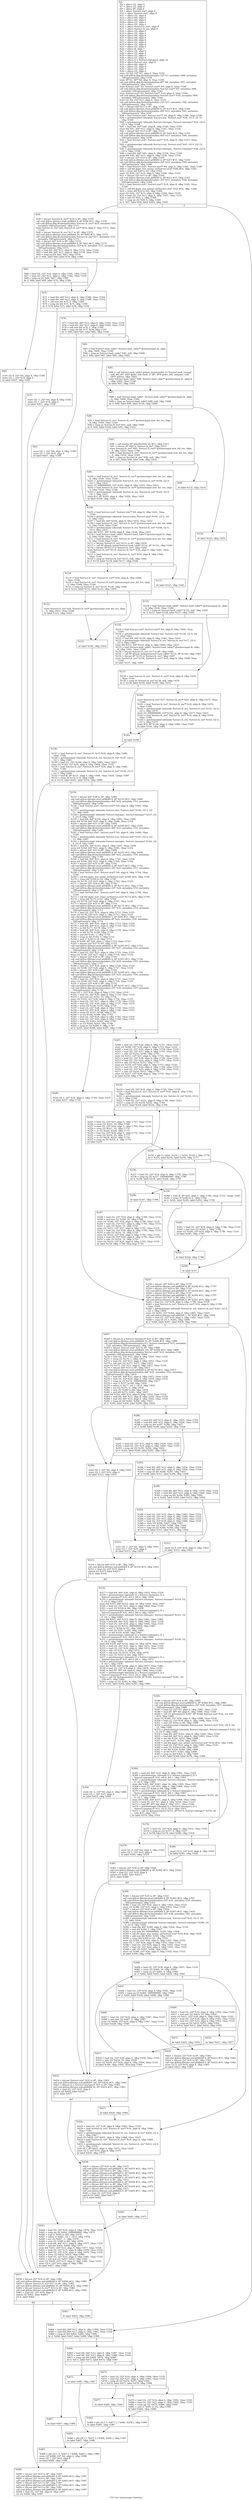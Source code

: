 digraph "CFG for 'utimecmpat' function" {
	label="CFG for 'utimecmpat' function";

	Node0x2ad09e0 [shape=record,label="{%5:\l  %6 = alloca i32, align 4\l  %7 = alloca i32, align 4\l  %8 = alloca i8*, align 8\l  %9 = alloca %struct.stat*, align 8\l  %10 = alloca %struct.stat*, align 8\l  %11 = alloca i32, align 4\l  %12 = alloca i64, align 8\l  %13 = alloca i64, align 8\l  %14 = alloca i32, align 4\l  %15 = alloca i32, align 4\l  %16 = alloca %struct.fs_res*, align 8\l  %17 = alloca %struct.fs_res, align 8\l  %18 = alloca i32, align 4\l  %19 = alloca i32, align 4\l  %20 = alloca i64, align 8\l  %21 = alloca i64, align 8\l  %22 = alloca i64, align 8\l  %23 = alloca i32, align 4\l  %24 = alloca i32, align 4\l  %25 = alloca i32, align 4\l  %26 = alloca i8, align 1\l  %27 = alloca i32, align 4\l  %28 = alloca i32, align 4\l  %29 = alloca i32, align 4\l  %30 = alloca i32, align 4\l  %31 = alloca [2 x %struct.timespec], align 16\l  %32 = alloca %struct.stat, align 8\l  %33 = alloca i64, align 8\l  %34 = alloca i32, align 4\l  %35 = alloca i32, align 4\l  %36 = alloca i32, align 4\l  store i32 %0, i32* %7, align 4, !tbaa !1535\l  call void @llvm.dbg.declare(metadata i32* %7, metadata !496, metadata\l... !DIExpression()), !dbg !1539\l  store i8* %1, i8** %8, align 8, !tbaa !1540\l  call void @llvm.dbg.declare(metadata i8** %8, metadata !497, metadata\l... !DIExpression()), !dbg !1542\l  store %struct.stat* %2, %struct.stat** %9, align 8, !tbaa !1540\l  call void @llvm.dbg.declare(metadata %struct.stat** %9, metadata !498,\l... metadata !DIExpression()), !dbg !1543\l  store %struct.stat* %3, %struct.stat** %10, align 8, !tbaa !1540\l  call void @llvm.dbg.declare(metadata %struct.stat** %10, metadata !499,\l... metadata !DIExpression()), !dbg !1544\l  store i32 %4, i32* %11, align 4, !tbaa !1535\l  call void @llvm.dbg.declare(metadata i32* %11, metadata !500, metadata\l... !DIExpression()), !dbg !1545\l  %37 = bitcast i64* %12 to i8*, !dbg !1546\l  call void @llvm.lifetime.start.p0i8(i64 8, i8* %37) #15, !dbg !1546\l  call void @llvm.dbg.declare(metadata i64* %12, metadata !501, metadata\l... !DIExpression()), !dbg !1547\l  %38 = load %struct.stat*, %struct.stat** %9, align 8, !dbg !1548, !tbaa !1540\l  %39 = getelementptr inbounds %struct.stat, %struct.stat* %38, i32 0, i32 12,\l... !dbg !1549\l  %40 = getelementptr inbounds %struct.timespec, %struct.timespec* %39, i32 0,\l... i32 0, !dbg !1549\l  %41 = load i64, i64* %40, align 8, !dbg !1549, !tbaa !1550\l  store i64 %41, i64* %12, align 8, !dbg !1547, !tbaa !1554\l  %42 = bitcast i64* %13 to i8*, !dbg !1555\l  call void @llvm.lifetime.start.p0i8(i64 8, i8* %42) #15, !dbg !1555\l  call void @llvm.dbg.declare(metadata i64* %13, metadata !504, metadata\l... !DIExpression()), !dbg !1556\l  %43 = load %struct.stat*, %struct.stat** %10, align 8, !dbg !1557, !tbaa\l... !1540\l  %44 = getelementptr inbounds %struct.stat, %struct.stat* %43, i32 0, i32 12,\l... !dbg !1558\l  %45 = getelementptr inbounds %struct.timespec, %struct.timespec* %44, i32 0,\l... i32 0, !dbg !1558\l  %46 = load i64, i64* %45, align 8, !dbg !1558, !tbaa !1550\l  store i64 %46, i64* %13, align 8, !dbg !1556, !tbaa !1554\l  %47 = bitcast i32* %14 to i8*, !dbg !1559\l  call void @llvm.lifetime.start.p0i8(i64 4, i8* %47) #15, !dbg !1559\l  call void @llvm.dbg.declare(metadata i32* %14, metadata !505, metadata\l... !DIExpression()), !dbg !1560\l  %48 = load %struct.stat*, %struct.stat** %9, align 8, !dbg !1561, !tbaa !1540\l  %49 = call i64 @get_stat_mtime_ns(%struct.stat* %48) #16, !dbg !1562\l  %50 = trunc i64 %49 to i32, !dbg !1562\l  store i32 %50, i32* %14, align 4, !dbg !1560, !tbaa !1535\l  %51 = bitcast i32* %15 to i8*, !dbg !1563\l  call void @llvm.lifetime.start.p0i8(i64 4, i8* %51) #15, !dbg !1563\l  call void @llvm.dbg.declare(metadata i32* %15, metadata !506, metadata\l... !DIExpression()), !dbg !1564\l  %52 = load %struct.stat*, %struct.stat** %10, align 8, !dbg !1565, !tbaa\l... !1540\l  %53 = call i64 @get_stat_mtime_ns(%struct.stat* %52) #16, !dbg !1566\l  %54 = trunc i64 %53 to i32, !dbg !1566\l  store i32 %54, i32* %15, align 4, !dbg !1564, !tbaa !1535\l  %55 = load i32, i32* %11, align 4, !dbg !1567, !tbaa !1535\l  %56 = and i32 %55, 1, !dbg !1568\l  %57 = icmp ne i32 %56, 0, !dbg !1568\l  br i1 %57, label %58, label %463, !dbg !1569\l|{<s0>T|<s1>F}}"];
	Node0x2ad09e0:s0 -> Node0x2ad1ee0;
	Node0x2ad09e0:s1 -> Node0x2ad3650;
	Node0x2ad1ee0 [shape=record,label="{%58:\l\l  %59 = bitcast %struct.fs_res** %16 to i8*, !dbg !1570\l  call void @llvm.lifetime.start.p0i8(i64 8, i8* %59) #15, !dbg !1570\l  call void @llvm.dbg.declare(metadata %struct.fs_res** %16, metadata !507,\l... metadata !DIExpression()), !dbg !1571\l  store %struct.fs_res* null, %struct.fs_res** %16, align 8, !dbg !1571, !tbaa\l... !1540\l  %60 = bitcast %struct.fs_res* %17 to i8*, !dbg !1572\l  call void @llvm.lifetime.start.p0i8(i64 16, i8* %60) #15, !dbg !1572\l  call void @llvm.dbg.declare(metadata %struct.fs_res* %17, metadata !510,\l... metadata !DIExpression()), !dbg !1573\l  %61 = bitcast i32* %18 to i8*, !dbg !1574\l  call void @llvm.lifetime.start.p0i8(i64 4, i8* %61) #15, !dbg !1574\l  call void @llvm.dbg.declare(metadata i32* %18, metadata !511, metadata\l... !DIExpression()), !dbg !1575\l  %62 = load i64, i64* %12, align 8, !dbg !1576, !tbaa !1554\l  %63 = load i64, i64* %13, align 8, !dbg !1578, !tbaa !1554\l  %64 = icmp eq i64 %62, %63, !dbg !1579\l  br i1 %64, label %65, label %70, !dbg !1580\l|{<s0>T|<s1>F}}"];
	Node0x2ad1ee0:s0 -> Node0x2ad1f30;
	Node0x2ad1ee0:s1 -> Node0x2ad1fd0;
	Node0x2ad1f30 [shape=record,label="{%65:\l\l  %66 = load i32, i32* %14, align 4, !dbg !1581, !tbaa !1535\l  %67 = load i32, i32* %15, align 4, !dbg !1582, !tbaa !1535\l  %68 = icmp eq i32 %66, %67, !dbg !1583\l  br i1 %68, label %69, label %70, !dbg !1584\l|{<s0>T|<s1>F}}"];
	Node0x2ad1f30:s0 -> Node0x2ad1f80;
	Node0x2ad1f30:s1 -> Node0x2ad1fd0;
	Node0x2ad1f80 [shape=record,label="{%69:\l\l  store i32 0, i32* %6, align 4, !dbg !1585\l  store i32 1, i32* %19, align 4\l  br label %457, !dbg !1585\l}"];
	Node0x2ad1f80 -> Node0x2ad35b0;
	Node0x2ad1fd0 [shape=record,label="{%70:\l\l  %71 = load i64, i64* %12, align 8, !dbg !1586, !tbaa !1554\l  %72 = load i64, i64* %13, align 8, !dbg !1588, !tbaa !1554\l  %73 = sub nsw i64 %72, 2, !dbg !1589\l  %74 = icmp sle i64 %71, %73, !dbg !1590\l  br i1 %74, label %75, label %76, !dbg !1591\l|{<s0>T|<s1>F}}"];
	Node0x2ad1fd0:s0 -> Node0x2ad2020;
	Node0x2ad1fd0:s1 -> Node0x2ad2070;
	Node0x2ad2020 [shape=record,label="{%75:\l\l  store i32 -1, i32* %6, align 4, !dbg !1592\l  store i32 1, i32* %19, align 4\l  br label %457, !dbg !1592\l}"];
	Node0x2ad2020 -> Node0x2ad35b0;
	Node0x2ad2070 [shape=record,label="{%76:\l\l  %77 = load i64, i64* %13, align 8, !dbg !1593, !tbaa !1554\l  %78 = load i64, i64* %12, align 8, !dbg !1595, !tbaa !1554\l  %79 = sub nsw i64 %78, 2, !dbg !1596\l  %80 = icmp sle i64 %77, %79, !dbg !1597\l  br i1 %80, label %81, label %82, !dbg !1598\l|{<s0>T|<s1>F}}"];
	Node0x2ad2070:s0 -> Node0x2ad20c0;
	Node0x2ad2070:s1 -> Node0x2ad2110;
	Node0x2ad20c0 [shape=record,label="{%81:\l\l  store i32 1, i32* %6, align 4, !dbg !1599\l  store i32 1, i32* %19, align 4\l  br label %457, !dbg !1599\l}"];
	Node0x2ad20c0 -> Node0x2ad35b0;
	Node0x2ad2110 [shape=record,label="{%82:\l\l  %83 = load %struct.hash_table*, %struct.hash_table** @utimecmpat.ht, align\l... 8, !dbg !1600, !tbaa !1540\l  %84 = icmp ne %struct.hash_table* %83, null, !dbg !1600\l  br i1 %84, label %87, label %85, !dbg !1602\l|{<s0>T|<s1>F}}"];
	Node0x2ad2110:s0 -> Node0x2ad21b0;
	Node0x2ad2110:s1 -> Node0x2ad2160;
	Node0x2ad2160 [shape=record,label="{%85:\l\l  %86 = call %struct.hash_table* @hash_initialize(i64 16, %struct.hash_tuning*\l... null, i64 (i8*, i64)* @dev_info_hash, i1 (i8*, i8*)* @dev_info_compare, void\l... (i8*)* @free), !dbg !1603\l  store %struct.hash_table* %86, %struct.hash_table** @utimecmpat.ht, align 8,\l... !dbg !1604, !tbaa !1540\l  br label %87, !dbg !1605\l}"];
	Node0x2ad2160 -> Node0x2ad21b0;
	Node0x2ad21b0 [shape=record,label="{%87:\l\l  %88 = load %struct.hash_table*, %struct.hash_table** @utimecmpat.ht, align\l... 8, !dbg !1606, !tbaa !1540\l  %89 = icmp ne %struct.hash_table* %88, null, !dbg !1606\l  br i1 %89, label %90, label %124, !dbg !1608\l|{<s0>T|<s1>F}}"];
	Node0x2ad21b0:s0 -> Node0x2ad2200;
	Node0x2ad21b0:s1 -> Node0x2ad24d0;
	Node0x2ad2200 [shape=record,label="{%90:\l\l  %91 = load %struct.fs_res*, %struct.fs_res** @utimecmpat.new_dst_res, align\l... 8, !dbg !1609, !tbaa !1540\l  %92 = icmp ne %struct.fs_res* %91, null, !dbg !1609\l  br i1 %92, label %104, label %93, !dbg !1612\l|{<s0>T|<s1>F}}"];
	Node0x2ad2200:s0 -> Node0x2ad2340;
	Node0x2ad2200:s1 -> Node0x2ad2250;
	Node0x2ad2250 [shape=record,label="{%93:\l\l  %94 = call noalias i8* @malloc(i64 16) #15, !dbg !1613\l  %95 = bitcast i8* %94 to %struct.fs_res*, !dbg !1613\l  store %struct.fs_res* %95, %struct.fs_res** @utimecmpat.new_dst_res, align\l... 8, !dbg !1615, !tbaa !1540\l  %96 = load %struct.fs_res*, %struct.fs_res** @utimecmpat.new_dst_res, align\l... 8, !dbg !1616, !tbaa !1540\l  %97 = icmp ne %struct.fs_res* %96, null, !dbg !1616\l  br i1 %97, label %99, label %98, !dbg !1618\l|{<s0>T|<s1>F}}"];
	Node0x2ad2250:s0 -> Node0x2ad22f0;
	Node0x2ad2250:s1 -> Node0x2ad22a0;
	Node0x2ad22a0 [shape=record,label="{%98:\l\l  br label %125, !dbg !1619\l}"];
	Node0x2ad22a0 -> Node0x2ad2520;
	Node0x2ad22f0 [shape=record,label="{%99:\l\l  %100 = load %struct.fs_res*, %struct.fs_res** @utimecmpat.new_dst_res, align\l... 8, !dbg !1620, !tbaa !1540\l  %101 = getelementptr inbounds %struct.fs_res, %struct.fs_res* %100, i32 0,\l... i32 1, !dbg !1621\l  store i32 2000000000, i32* %101, align 8, !dbg !1622, !tbaa !1623\l  %102 = load %struct.fs_res*, %struct.fs_res** @utimecmpat.new_dst_res, align\l... 8, !dbg !1626, !tbaa !1540\l  %103 = getelementptr inbounds %struct.fs_res, %struct.fs_res* %102, i32 0,\l... i32 2, !dbg !1627\l  store i8 0, i8* %103, align 4, !dbg !1628, !tbaa !1629\l  br label %104, !dbg !1630\l}"];
	Node0x2ad22f0 -> Node0x2ad2340;
	Node0x2ad2340 [shape=record,label="{%104:\l\l  %105 = load %struct.stat*, %struct.stat** %9, align 8, !dbg !1631, !tbaa\l... !1540\l  %106 = getelementptr inbounds %struct.stat, %struct.stat* %105, i32 0, i32\l... 0, !dbg !1632\l  %107 = load i64, i64* %106, align 8, !dbg !1632, !tbaa !1633\l  %108 = load %struct.fs_res*, %struct.fs_res** @utimecmpat.new_dst_res, align\l... 8, !dbg !1634, !tbaa !1540\l  %109 = getelementptr inbounds %struct.fs_res, %struct.fs_res* %108, i32 0,\l... i32 0, !dbg !1635\l  store i64 %107, i64* %109, align 8, !dbg !1636, !tbaa !1637\l  %110 = load %struct.hash_table*, %struct.hash_table** @utimecmpat.ht, align\l... 8, !dbg !1638, !tbaa !1540\l  %111 = load %struct.fs_res*, %struct.fs_res** @utimecmpat.new_dst_res, align\l... 8, !dbg !1639, !tbaa !1540\l  %112 = bitcast %struct.fs_res* %111 to i8*, !dbg !1639\l  %113 = call i8* @hash_insert(%struct.hash_table* %110, i8* %112), !dbg !1640\l  %114 = bitcast i8* %113 to %struct.fs_res*, !dbg !1640\l  store %struct.fs_res* %114, %struct.fs_res** %16, align 8, !dbg !1641, !tbaa\l... !1540\l  %115 = load %struct.fs_res*, %struct.fs_res** %16, align 8, !dbg !1642,\l... !tbaa !1540\l  %116 = icmp ne %struct.fs_res* %115, null, !dbg !1642\l  br i1 %116, label %118, label %117, !dbg !1644\l|{<s0>T|<s1>F}}"];
	Node0x2ad2340:s0 -> Node0x2ad23e0;
	Node0x2ad2340:s1 -> Node0x2ad2390;
	Node0x2ad2390 [shape=record,label="{%117:\l\l  br label %125, !dbg !1645\l}"];
	Node0x2ad2390 -> Node0x2ad2520;
	Node0x2ad23e0 [shape=record,label="{%118:\l\l  %119 = load %struct.fs_res*, %struct.fs_res** %16, align 8, !dbg !1646,\l... !tbaa !1540\l  %120 = load %struct.fs_res*, %struct.fs_res** @utimecmpat.new_dst_res, align\l... 8, !dbg !1648, !tbaa !1540\l  %121 = icmp eq %struct.fs_res* %119, %120, !dbg !1649\l  br i1 %121, label %122, label %123, !dbg !1650\l|{<s0>T|<s1>F}}"];
	Node0x2ad23e0:s0 -> Node0x2ad2430;
	Node0x2ad23e0:s1 -> Node0x2ad2480;
	Node0x2ad2430 [shape=record,label="{%122:\l\l  store %struct.fs_res* null, %struct.fs_res** @utimecmpat.new_dst_res, align\l... 8, !dbg !1651, !tbaa !1540\l  br label %123, !dbg !1653\l}"];
	Node0x2ad2430 -> Node0x2ad2480;
	Node0x2ad2480 [shape=record,label="{%123:\l\l  br label %146, !dbg !1654\l}"];
	Node0x2ad2480 -> Node0x2ad26b0;
	Node0x2ad24d0 [shape=record,label="{%124:\l\l  br label %125, !dbg !1655\l}"];
	Node0x2ad24d0 -> Node0x2ad2520;
	Node0x2ad2520 [shape=record,label="{%125:\l\l  %126 = load %struct.hash_table*, %struct.hash_table** @utimecmpat.ht, align\l... 8, !dbg !1656, !tbaa !1540\l  %127 = icmp ne %struct.hash_table* %126, null, !dbg !1656\l  br i1 %127, label %128, label %137, !dbg !1659\l|{<s0>T|<s1>F}}"];
	Node0x2ad2520:s0 -> Node0x2ad2570;
	Node0x2ad2520:s1 -> Node0x2ad25c0;
	Node0x2ad2570 [shape=record,label="{%128:\l\l  %129 = load %struct.stat*, %struct.stat** %9, align 8, !dbg !1660, !tbaa\l... !1540\l  %130 = getelementptr inbounds %struct.stat, %struct.stat* %129, i32 0, i32\l... 0, !dbg !1662\l  %131 = load i64, i64* %130, align 8, !dbg !1662, !tbaa !1633\l  %132 = getelementptr inbounds %struct.fs_res, %struct.fs_res* %17, i32 0,\l... i32 0, !dbg !1663\l  store i64 %131, i64* %132, align 8, !dbg !1664, !tbaa !1637\l  %133 = load %struct.hash_table*, %struct.hash_table** @utimecmpat.ht, align\l... 8, !dbg !1665, !tbaa !1540\l  %134 = bitcast %struct.fs_res* %17 to i8*, !dbg !1666\l  %135 = call i8* @hash_lookup(%struct.hash_table* %133, i8* %134), !dbg !1667\l  %136 = bitcast i8* %135 to %struct.fs_res*, !dbg !1667\l  store %struct.fs_res* %136, %struct.fs_res** %16, align 8, !dbg !1668, !tbaa\l... !1540\l  br label %137, !dbg !1669\l}"];
	Node0x2ad2570 -> Node0x2ad25c0;
	Node0x2ad25c0 [shape=record,label="{%137:\l\l  %138 = load %struct.fs_res*, %struct.fs_res** %16, align 8, !dbg !1670,\l... !tbaa !1540\l  %139 = icmp ne %struct.fs_res* %138, null, !dbg !1670\l  br i1 %139, label %145, label %140, !dbg !1672\l|{<s0>T|<s1>F}}"];
	Node0x2ad25c0:s0 -> Node0x2ad2660;
	Node0x2ad25c0:s1 -> Node0x2ad2610;
	Node0x2ad2610 [shape=record,label="{%140:\l\l  store %struct.fs_res* %17, %struct.fs_res** %16, align 8, !dbg !1673, !tbaa\l... !1540\l  %141 = load %struct.fs_res*, %struct.fs_res** %16, align 8, !dbg !1675,\l... !tbaa !1540\l  %142 = getelementptr inbounds %struct.fs_res, %struct.fs_res* %141, i32 0,\l... i32 1, !dbg !1676\l  store i32 2000000000, i32* %142, align 8, !dbg !1677, !tbaa !1623\l  %143 = load %struct.fs_res*, %struct.fs_res** %16, align 8, !dbg !1678,\l... !tbaa !1540\l  %144 = getelementptr inbounds %struct.fs_res, %struct.fs_res* %143, i32 0,\l... i32 2, !dbg !1679\l  store i8 0, i8* %144, align 4, !dbg !1680, !tbaa !1629\l  br label %145, !dbg !1681\l}"];
	Node0x2ad2610 -> Node0x2ad2660;
	Node0x2ad2660 [shape=record,label="{%145:\l\l  br label %146\l}"];
	Node0x2ad2660 -> Node0x2ad26b0;
	Node0x2ad26b0 [shape=record,label="{%146:\l\l  %147 = load %struct.fs_res*, %struct.fs_res** %16, align 8, !dbg !1682,\l... !tbaa !1540\l  %148 = getelementptr inbounds %struct.fs_res, %struct.fs_res* %147, i32 0,\l... i32 1, !dbg !1683\l  %149 = load i32, i32* %148, align 8, !dbg !1683, !tbaa !1623\l  store i32 %149, i32* %18, align 4, !dbg !1684, !tbaa !1535\l  %150 = load %struct.fs_res*, %struct.fs_res** %16, align 8, !dbg !1685,\l... !tbaa !1540\l  %151 = getelementptr inbounds %struct.fs_res, %struct.fs_res* %150, i32 0,\l... i32 2, !dbg !1686\l  %152 = load i8, i8* %151, align 4, !dbg !1686, !tbaa !1629, !range !1687\l  %153 = trunc i8 %152 to i1, !dbg !1686\l  br i1 %153, label %443, label %154, !dbg !1688\l|{<s0>T|<s1>F}}"];
	Node0x2ad26b0:s0 -> Node0x2ad3560;
	Node0x2ad26b0:s1 -> Node0x2ad2700;
	Node0x2ad2700 [shape=record,label="{%154:\l\l  %155 = bitcast i64* %20 to i8*, !dbg !1689\l  call void @llvm.lifetime.start.p0i8(i64 8, i8* %155) #15, !dbg !1689\l  call void @llvm.dbg.declare(metadata i64* %20, metadata !512, metadata\l... !DIExpression()), !dbg !1690\l  %156 = load %struct.stat*, %struct.stat** %9, align 8, !dbg !1691, !tbaa\l... !1540\l  %157 = getelementptr inbounds %struct.stat, %struct.stat* %156, i32 0, i32\l... 11, !dbg !1692\l  %158 = getelementptr inbounds %struct.timespec, %struct.timespec* %157, i32\l... 0, i32 0, !dbg !1692\l  %159 = load i64, i64* %158, align 8, !dbg !1692, !tbaa !1693\l  store i64 %159, i64* %20, align 8, !dbg !1690, !tbaa !1554\l  %160 = bitcast i64* %21 to i8*, !dbg !1694\l  call void @llvm.lifetime.start.p0i8(i64 8, i8* %160) #15, !dbg !1694\l  call void @llvm.dbg.declare(metadata i64* %21, metadata !515, metadata\l... !DIExpression()), !dbg !1695\l  %161 = load %struct.stat*, %struct.stat** %9, align 8, !dbg !1696, !tbaa\l... !1540\l  %162 = getelementptr inbounds %struct.stat, %struct.stat* %161, i32 0, i32\l... 13, !dbg !1697\l  %163 = getelementptr inbounds %struct.timespec, %struct.timespec* %162, i32\l... 0, i32 0, !dbg !1697\l  %164 = load i64, i64* %163, align 8, !dbg !1697, !tbaa !1698\l  store i64 %164, i64* %21, align 8, !dbg !1695, !tbaa !1554\l  %165 = bitcast i64* %22 to i8*, !dbg !1699\l  call void @llvm.lifetime.start.p0i8(i64 8, i8* %165) #15, !dbg !1699\l  call void @llvm.dbg.declare(metadata i64* %22, metadata !516, metadata\l... !DIExpression()), !dbg !1700\l  %166 = load i64, i64* %12, align 8, !dbg !1701, !tbaa !1554\l  store i64 %166, i64* %22, align 8, !dbg !1700, !tbaa !1554\l  %167 = bitcast i32* %23 to i8*, !dbg !1702\l  call void @llvm.lifetime.start.p0i8(i64 4, i8* %167) #15, !dbg !1702\l  call void @llvm.dbg.declare(metadata i32* %23, metadata !517, metadata\l... !DIExpression()), !dbg !1703\l  %168 = load %struct.stat*, %struct.stat** %9, align 8, !dbg !1704, !tbaa\l... !1540\l  %169 = call i64 @get_stat_atime_ns(%struct.stat* %168) #16, !dbg !1705\l  %170 = trunc i64 %169 to i32, !dbg !1705\l  store i32 %170, i32* %23, align 4, !dbg !1703, !tbaa !1535\l  %171 = bitcast i32* %24 to i8*, !dbg !1706\l  call void @llvm.lifetime.start.p0i8(i64 4, i8* %171) #15, !dbg !1706\l  call void @llvm.dbg.declare(metadata i32* %24, metadata !518, metadata\l... !DIExpression()), !dbg !1707\l  %172 = load %struct.stat*, %struct.stat** %9, align 8, !dbg !1708, !tbaa\l... !1540\l  %173 = call i64 @get_stat_ctime_ns(%struct.stat* %172) #16, !dbg !1709\l  %174 = trunc i64 %173 to i32, !dbg !1709\l  store i32 %174, i32* %24, align 4, !dbg !1707, !tbaa !1535\l  %175 = bitcast i32* %25 to i8*, !dbg !1710\l  call void @llvm.lifetime.start.p0i8(i64 4, i8* %175) #15, !dbg !1710\l  call void @llvm.dbg.declare(metadata i32* %25, metadata !519, metadata\l... !DIExpression()), !dbg !1711\l  %176 = load i32, i32* %14, align 4, !dbg !1712, !tbaa !1535\l  store i32 %176, i32* %25, align 4, !dbg !1711, !tbaa !1535\l  call void @llvm.lifetime.start.p0i8(i64 1, i8* %26) #15, !dbg !1713\l  call void @llvm.dbg.declare(metadata i8* %26, metadata !520, metadata\l... !DIExpression()), !dbg !1714\l  %177 = load i64, i64* %20, align 8, !dbg !1715, !tbaa !1554\l  %178 = load i64, i64* %21, align 8, !dbg !1716, !tbaa !1554\l  %179 = or i64 %177, %178, !dbg !1717\l  %180 = load i64, i64* %22, align 8, !dbg !1718, !tbaa !1554\l  %181 = or i64 %179, %180, !dbg !1719\l  %182 = and i64 %181, 1, !dbg !1720\l  %183 = icmp ne i64 %182, 0, !dbg !1721\l  %184 = zext i1 %183 to i8, !dbg !1714\l  store i8 %184, i8* %26, align 1, !dbg !1714, !tbaa !1722\l  %185 = bitcast i32* %27 to i8*, !dbg !1723\l  call void @llvm.lifetime.start.p0i8(i64 4, i8* %185) #15, !dbg !1723\l  call void @llvm.dbg.declare(metadata i32* %27, metadata !522, metadata\l... !DIExpression()), !dbg !1724\l  %186 = load i32, i32* %23, align 4, !dbg !1725, !tbaa !1535\l  store i32 %186, i32* %27, align 4, !dbg !1724, !tbaa !1535\l  %187 = bitcast i32* %28 to i8*, !dbg !1726\l  call void @llvm.lifetime.start.p0i8(i64 4, i8* %187) #15, !dbg !1726\l  call void @llvm.dbg.declare(metadata i32* %28, metadata !525, metadata\l... !DIExpression()), !dbg !1727\l  %188 = load i32, i32* %24, align 4, !dbg !1728, !tbaa !1535\l  store i32 %188, i32* %28, align 4, !dbg !1727, !tbaa !1535\l  %189 = bitcast i32* %29 to i8*, !dbg !1729\l  call void @llvm.lifetime.start.p0i8(i64 4, i8* %189) #15, !dbg !1729\l  call void @llvm.dbg.declare(metadata i32* %29, metadata !526, metadata\l... !DIExpression()), !dbg !1730\l  %190 = load i32, i32* %25, align 4, !dbg !1731, !tbaa !1535\l  store i32 %190, i32* %29, align 4, !dbg !1730, !tbaa !1535\l  %191 = bitcast i32* %30 to i8*, !dbg !1732\l  call void @llvm.lifetime.start.p0i8(i64 4, i8* %191) #15, !dbg !1732\l  call void @llvm.dbg.declare(metadata i32* %30, metadata !527, metadata\l... !DIExpression()), !dbg !1733\l  store i32 1, i32* %30, align 4, !dbg !1733, !tbaa !1535\l  %192 = load i32, i32* %30, align 4, !dbg !1734, !tbaa !1535\l  %193 = mul nsw i32 %192, 10, !dbg !1734\l  store i32 %193, i32* %30, align 4, !dbg !1734, !tbaa !1535\l  %194 = load i32, i32* %27, align 4, !dbg !1735, !tbaa !1535\l  %195 = load i32, i32* %30, align 4, !dbg !1737, !tbaa !1535\l  %196 = srem i32 %194, %195, !dbg !1738\l  %197 = load i32, i32* %28, align 4, !dbg !1739, !tbaa !1535\l  %198 = load i32, i32* %30, align 4, !dbg !1740, !tbaa !1535\l  %199 = srem i32 %197, %198, !dbg !1741\l  %200 = or i32 %196, %199, !dbg !1742\l  %201 = load i32, i32* %29, align 4, !dbg !1743, !tbaa !1535\l  %202 = load i32, i32* %30, align 4, !dbg !1744, !tbaa !1535\l  %203 = srem i32 %201, %202, !dbg !1745\l  %204 = or i32 %200, %203, !dbg !1746\l  %205 = icmp ne i32 %204, 0, !dbg !1747\l  br i1 %205, label %206, label %207, !dbg !1748\l|{<s0>T|<s1>F}}"];
	Node0x2ad2700:s0 -> Node0x2ad2750;
	Node0x2ad2700:s1 -> Node0x2ad27a0;
	Node0x2ad2750 [shape=record,label="{%206:\l\l  store i32 1, i32* %18, align 4, !dbg !1749, !tbaa !1535\l  br label %257, !dbg !1750\l}"];
	Node0x2ad2750 -> Node0x2ad2b10;
	Node0x2ad27a0 [shape=record,label="{%207:\l\l  %208 = load i32, i32* %30, align 4, !dbg !1751, !tbaa !1535\l  store i32 %208, i32* %18, align 4, !dbg !1753, !tbaa !1535\l  %209 = load i32, i32* %30, align 4, !dbg !1754, !tbaa !1535\l  %210 = load i32, i32* %27, align 4, !dbg !1755, !tbaa !1535\l  %211 = sdiv i32 %210, %209, !dbg !1755\l  store i32 %211, i32* %27, align 4, !dbg !1755, !tbaa !1535\l  %212 = load i32, i32* %30, align 4, !dbg !1756, !tbaa !1535\l  %213 = load i32, i32* %28, align 4, !dbg !1757, !tbaa !1535\l  %214 = sdiv i32 %213, %212, !dbg !1757\l  store i32 %214, i32* %28, align 4, !dbg !1757, !tbaa !1535\l  %215 = load i32, i32* %30, align 4, !dbg !1758, !tbaa !1535\l  %216 = load i32, i32* %29, align 4, !dbg !1759, !tbaa !1535\l  %217 = sdiv i32 %216, %215, !dbg !1759\l  store i32 %217, i32* %29, align 4, !dbg !1759, !tbaa !1535\l  br label %218, !dbg !1760\l}"];
	Node0x2ad27a0 -> Node0x2ad27f0;
	Node0x2ad27f0 [shape=record,label="{%218:\l\l  %219 = load i32, i32* %18, align 4, !dbg !1761, !tbaa !1535\l  %220 = load %struct.fs_res*, %struct.fs_res** %16, align 8, !dbg !1763,\l... !tbaa !1540\l  %221 = getelementptr inbounds %struct.fs_res, %struct.fs_res* %220, i32 0,\l... i32 1, !dbg !1764\l  %222 = load i32, i32* %221, align 8, !dbg !1764, !tbaa !1623\l  %223 = icmp slt i32 %219, %222, !dbg !1765\l  br i1 %223, label %224, label %234, !dbg !1766\l|{<s0>T|<s1>F}}"];
	Node0x2ad27f0:s0 -> Node0x2ad2840;
	Node0x2ad27f0:s1 -> Node0x2ad2890;
	Node0x2ad2840 [shape=record,label="{%224:\l\l  %225 = load i32, i32* %27, align 4, !dbg !1767, !tbaa !1535\l  %226 = srem i32 %225, 10, !dbg !1768\l  %227 = load i32, i32* %28, align 4, !dbg !1769, !tbaa !1535\l  %228 = srem i32 %227, 10, !dbg !1770\l  %229 = or i32 %226, %228, !dbg !1771\l  %230 = load i32, i32* %29, align 4, !dbg !1772, !tbaa !1535\l  %231 = srem i32 %230, 10, !dbg !1773\l  %232 = or i32 %229, %231, !dbg !1774\l  %233 = icmp eq i32 %232, 0, !dbg !1775\l  br label %234\l}"];
	Node0x2ad2840 -> Node0x2ad2890;
	Node0x2ad2890 [shape=record,label="{%234:\l\l  %235 = phi i1 [ false, %218 ], [ %233, %224 ], !dbg !1776\l  br i1 %235, label %236, label %256, !dbg !1777\l|{<s0>T|<s1>F}}"];
	Node0x2ad2890:s0 -> Node0x2ad28e0;
	Node0x2ad2890:s1 -> Node0x2ad2ac0;
	Node0x2ad28e0 [shape=record,label="{%236:\l\l  %237 = load i32, i32* %18, align 4, !dbg !1778, !tbaa !1535\l  %238 = icmp eq i32 %237, 1000000000, !dbg !1780\l  br i1 %238, label %239, label %246, !dbg !1781\l|{<s0>T|<s1>F}}"];
	Node0x2ad28e0:s0 -> Node0x2ad2930;
	Node0x2ad28e0:s1 -> Node0x2ad2a20;
	Node0x2ad2930 [shape=record,label="{%239:\l\l  %240 = load i8, i8* %26, align 1, !dbg !1782, !tbaa !1722, !range !1687\l  %241 = trunc i8 %240 to i1, !dbg !1782\l  br i1 %241, label %245, label %242, !dbg !1785\l|{<s0>T|<s1>F}}"];
	Node0x2ad2930:s0 -> Node0x2ad29d0;
	Node0x2ad2930:s1 -> Node0x2ad2980;
	Node0x2ad2980 [shape=record,label="{%242:\l\l  %243 = load i32, i32* %18, align 4, !dbg !1786, !tbaa !1535\l  %244 = mul nsw i32 %243, 2, !dbg !1786\l  store i32 %244, i32* %18, align 4, !dbg !1786, !tbaa !1535\l  br label %245, !dbg !1787\l}"];
	Node0x2ad2980 -> Node0x2ad29d0;
	Node0x2ad29d0 [shape=record,label="{%245:\l\l  br label %256, !dbg !1788\l}"];
	Node0x2ad29d0 -> Node0x2ad2ac0;
	Node0x2ad2a20 [shape=record,label="{%246:\l\l  br label %247, !dbg !1789\l}"];
	Node0x2ad2a20 -> Node0x2ad2a70;
	Node0x2ad2a70 [shape=record,label="{%247:\l\l  %248 = load i32, i32* %18, align 4, !dbg !1790, !tbaa !1535\l  %249 = mul nsw i32 %248, 10, !dbg !1790\l  store i32 %249, i32* %18, align 4, !dbg !1790, !tbaa !1535\l  %250 = load i32, i32* %27, align 4, !dbg !1791, !tbaa !1535\l  %251 = sdiv i32 %250, 10, !dbg !1791\l  store i32 %251, i32* %27, align 4, !dbg !1791, !tbaa !1535\l  %252 = load i32, i32* %28, align 4, !dbg !1792, !tbaa !1535\l  %253 = sdiv i32 %252, 10, !dbg !1792\l  store i32 %253, i32* %28, align 4, !dbg !1792, !tbaa !1535\l  %254 = load i32, i32* %29, align 4, !dbg !1793, !tbaa !1535\l  %255 = sdiv i32 %254, 10, !dbg !1793\l  store i32 %255, i32* %29, align 4, !dbg !1793, !tbaa !1535\l  br label %218, !dbg !1794, !llvm.loop !1795\l}"];
	Node0x2ad2a70 -> Node0x2ad27f0;
	Node0x2ad2ac0 [shape=record,label="{%256:\l\l  br label %257\l}"];
	Node0x2ad2ac0 -> Node0x2ad2b10;
	Node0x2ad2b10 [shape=record,label="{%257:\l\l  %258 = bitcast i32* %30 to i8*, !dbg !1797\l  call void @llvm.lifetime.end.p0i8(i64 4, i8* %258) #15, !dbg !1797\l  %259 = bitcast i32* %29 to i8*, !dbg !1797\l  call void @llvm.lifetime.end.p0i8(i64 4, i8* %259) #15, !dbg !1797\l  %260 = bitcast i32* %28 to i8*, !dbg !1797\l  call void @llvm.lifetime.end.p0i8(i64 4, i8* %260) #15, !dbg !1797\l  %261 = bitcast i32* %27 to i8*, !dbg !1797\l  call void @llvm.lifetime.end.p0i8(i64 4, i8* %261) #15, !dbg !1797\l  %262 = load i32, i32* %18, align 4, !dbg !1798, !tbaa !1535\l  %263 = load %struct.fs_res*, %struct.fs_res** %16, align 8, !dbg !1799,\l... !tbaa !1540\l  %264 = getelementptr inbounds %struct.fs_res, %struct.fs_res* %263, i32 0,\l... i32 1, !dbg !1800\l  store i32 %262, i32* %264, align 8, !dbg !1801, !tbaa !1623\l  call void @llvm.lifetime.end.p0i8(i64 1, i8* %26) #15, !dbg !1802\l  %265 = load i32, i32* %18, align 4, !dbg !1803, !tbaa !1535\l  %266 = icmp slt i32 1, %265, !dbg !1804\l  br i1 %266, label %267, label %428, !dbg !1805\l|{<s0>T|<s1>F}}"];
	Node0x2ad2b10:s0 -> Node0x2ad2b60;
	Node0x2ad2b10:s1 -> Node0x2ad3470;
	Node0x2ad2b60 [shape=record,label="{%267:\l\l  %268 = bitcast [2 x %struct.timespec]* %31 to i8*, !dbg !1806\l  call void @llvm.lifetime.start.p0i8(i64 32, i8* %268) #15, !dbg !1806\l  call void @llvm.dbg.declare(metadata [2 x %struct.timespec]* %31, metadata\l... !528, metadata !DIExpression()), !dbg !1807\l  %269 = bitcast %struct.stat* %32 to i8*, !dbg !1808\l  call void @llvm.lifetime.start.p0i8(i64 144, i8* %269) #15, !dbg !1808\l  call void @llvm.dbg.declare(metadata %struct.stat* %32, metadata !534,\l... metadata !DIExpression()), !dbg !1809\l  %270 = load i32, i32* %15, align 4, !dbg !1810, !tbaa !1535\l  %271 = srem i32 %270, 1, !dbg !1811\l  %272 = load i32, i32* %15, align 4, !dbg !1812, !tbaa !1535\l  %273 = sub nsw i32 %272, %271, !dbg !1812\l  store i32 %273, i32* %15, align 4, !dbg !1812, !tbaa !1535\l  %274 = bitcast i64* %33 to i8*, !dbg !1813\l  call void @llvm.lifetime.start.p0i8(i64 8, i8* %274) #15, !dbg !1813\l  call void @llvm.dbg.declare(metadata i64* %33, metadata !535, metadata\l... !DIExpression()), !dbg !1814\l  %275 = load i64, i64* %13, align 8, !dbg !1815, !tbaa !1554\l  %276 = load i32, i32* %18, align 4, !dbg !1816, !tbaa !1535\l  %277 = icmp eq i32 %276, 2000000000, !dbg !1817\l  %278 = zext i1 %277 to i64, !dbg !1816\l  %279 = select i1 %277, i32 1, i32 0, !dbg !1816\l  %280 = xor i32 %279, -1, !dbg !1818\l  %281 = sext i32 %280 to i64, !dbg !1818\l  %282 = and i64 %275, %281, !dbg !1819\l  store i64 %282, i64* %33, align 8, !dbg !1814, !tbaa !1554\l  %283 = load i64, i64* %13, align 8, !dbg !1820, !tbaa !1554\l  %284 = load i64, i64* %12, align 8, !dbg !1822, !tbaa !1554\l  %285 = icmp slt i64 %283, %284, !dbg !1823\l  br i1 %285, label %294, label %286, !dbg !1824\l|{<s0>T|<s1>F}}"];
	Node0x2ad2b60:s0 -> Node0x2ad2c50;
	Node0x2ad2b60:s1 -> Node0x2ad2bb0;
	Node0x2ad2bb0 [shape=record,label="{%286:\l\l  %287 = load i64, i64* %13, align 8, !dbg !1825, !tbaa !1554\l  %288 = load i64, i64* %12, align 8, !dbg !1826, !tbaa !1554\l  %289 = icmp eq i64 %287, %288, !dbg !1827\l  br i1 %289, label %290, label %295, !dbg !1828\l|{<s0>T|<s1>F}}"];
	Node0x2ad2bb0:s0 -> Node0x2ad2c00;
	Node0x2ad2bb0:s1 -> Node0x2ad2ca0;
	Node0x2ad2c00 [shape=record,label="{%290:\l\l  %291 = load i32, i32* %15, align 4, !dbg !1829, !tbaa !1535\l  %292 = load i32, i32* %14, align 4, !dbg !1830, !tbaa !1535\l  %293 = icmp sle i32 %291, %292, !dbg !1831\l  br i1 %293, label %294, label %295, !dbg !1832\l|{<s0>T|<s1>F}}"];
	Node0x2ad2c00:s0 -> Node0x2ad2c50;
	Node0x2ad2c00:s1 -> Node0x2ad2ca0;
	Node0x2ad2c50 [shape=record,label="{%294:\l\l  store i32 1, i32* %6, align 4, !dbg !1833\l  store i32 1, i32* %19, align 4\l  br label %313, !dbg !1833\l}"];
	Node0x2ad2c50 -> Node0x2ad2e30;
	Node0x2ad2ca0 [shape=record,label="{%295:\l\l  %296 = load i64, i64* %12, align 8, !dbg !1834, !tbaa !1554\l  %297 = load i64, i64* %33, align 8, !dbg !1836, !tbaa !1554\l  %298 = icmp slt i64 %296, %297, !dbg !1837\l  br i1 %298, label %311, label %299, !dbg !1838\l|{<s0>T|<s1>F}}"];
	Node0x2ad2ca0:s0 -> Node0x2ad2d90;
	Node0x2ad2ca0:s1 -> Node0x2ad2cf0;
	Node0x2ad2cf0 [shape=record,label="{%299:\l\l  %300 = load i64, i64* %12, align 8, !dbg !1839, !tbaa !1554\l  %301 = load i64, i64* %33, align 8, !dbg !1840, !tbaa !1554\l  %302 = icmp eq i64 %300, %301, !dbg !1841\l  br i1 %302, label %303, label %312, !dbg !1842\l|{<s0>T|<s1>F}}"];
	Node0x2ad2cf0:s0 -> Node0x2ad2d40;
	Node0x2ad2cf0:s1 -> Node0x2ad2de0;
	Node0x2ad2d40 [shape=record,label="{%303:\l\l  %304 = load i32, i32* %14, align 4, !dbg !1843, !tbaa !1535\l  %305 = load i32, i32* %15, align 4, !dbg !1844, !tbaa !1535\l  %306 = load i32, i32* %15, align 4, !dbg !1845, !tbaa !1535\l  %307 = load i32, i32* %18, align 4, !dbg !1846, !tbaa !1535\l  %308 = srem i32 %306, %307, !dbg !1847\l  %309 = sub nsw i32 %305, %308, !dbg !1848\l  %310 = icmp slt i32 %304, %309, !dbg !1849\l  br i1 %310, label %311, label %312, !dbg !1850\l|{<s0>T|<s1>F}}"];
	Node0x2ad2d40:s0 -> Node0x2ad2d90;
	Node0x2ad2d40:s1 -> Node0x2ad2de0;
	Node0x2ad2d90 [shape=record,label="{%311:\l\l  store i32 -1, i32* %6, align 4, !dbg !1851\l  store i32 1, i32* %19, align 4\l  br label %313, !dbg !1851\l}"];
	Node0x2ad2d90 -> Node0x2ad2e30;
	Node0x2ad2de0 [shape=record,label="{%312:\l\l  store i32 0, i32* %19, align 4, !dbg !1852\l  br label %313, !dbg !1852\l}"];
	Node0x2ad2de0 -> Node0x2ad2e30;
	Node0x2ad2e30 [shape=record,label="{%313:\l\l  %314 = bitcast i64* %33 to i8*, !dbg !1852\l  call void @llvm.lifetime.end.p0i8(i64 8, i8* %314) #15, !dbg !1852\l  %315 = load i32, i32* %19, align 4\l  switch i32 %315, label %423 [\l    i32 0, label %316\l  ]\l|{<s0>def|<s1>0}}"];
	Node0x2ad2e30:s0 -> Node0x2ad33d0;
	Node0x2ad2e30:s1 -> Node0x2ad2e80;
	Node0x2ad2e80 [shape=record,label="{%316:\l\l  %317 = load i64, i64* %20, align 8, !dbg !1853, !tbaa !1554\l  %318 = getelementptr inbounds [2 x %struct.timespec], [2 x\l... %struct.timespec]* %31, i64 0, i64 0, !dbg !1854\l  %319 = getelementptr inbounds %struct.timespec, %struct.timespec* %318, i32\l... 0, i32 0, !dbg !1855\l  store i64 %317, i64* %319, align 16, !dbg !1856, !tbaa !1857\l  %320 = load i32, i32* %23, align 4, !dbg !1858, !tbaa !1535\l  %321 = sext i32 %320 to i64, !dbg !1858\l  %322 = getelementptr inbounds [2 x %struct.timespec], [2 x\l... %struct.timespec]* %31, i64 0, i64 0, !dbg !1859\l  %323 = getelementptr inbounds %struct.timespec, %struct.timespec* %322, i32\l... 0, i32 1, !dbg !1860\l  store i64 %321, i64* %323, align 8, !dbg !1861, !tbaa !1862\l  %324 = load i64, i64* %22, align 8, !dbg !1863, !tbaa !1554\l  %325 = load i32, i32* %18, align 4, !dbg !1864, !tbaa !1535\l  %326 = icmp eq i32 %325, 2000000000, !dbg !1865\l  %327 = zext i1 %326 to i32, !dbg !1865\l  %328 = sext i32 %327 to i64, !dbg !1866\l  %329 = or i64 %324, %328, !dbg !1867\l  %330 = getelementptr inbounds [2 x %struct.timespec], [2 x\l... %struct.timespec]* %31, i64 0, i64 1, !dbg !1868\l  %331 = getelementptr inbounds %struct.timespec, %struct.timespec* %330, i32\l... 0, i32 0, !dbg !1869\l  store i64 %329, i64* %331, align 16, !dbg !1870, !tbaa !1857\l  %332 = load i32, i32* %25, align 4, !dbg !1871, !tbaa !1535\l  %333 = load i32, i32* %18, align 4, !dbg !1872, !tbaa !1535\l  %334 = sdiv i32 %333, 9, !dbg !1873\l  %335 = add nsw i32 %332, %334, !dbg !1874\l  %336 = sext i32 %335 to i64, !dbg !1871\l  %337 = getelementptr inbounds [2 x %struct.timespec], [2 x\l... %struct.timespec]* %31, i64 0, i64 1, !dbg !1875\l  %338 = getelementptr inbounds %struct.timespec, %struct.timespec* %337, i32\l... 0, i32 1, !dbg !1876\l  store i64 %336, i64* %338, align 8, !dbg !1877, !tbaa !1862\l  %339 = load i32, i32* %7, align 4, !dbg !1878, !tbaa !1535\l  %340 = load i8*, i8** %8, align 8, !dbg !1880, !tbaa !1540\l  %341 = getelementptr inbounds [2 x %struct.timespec], [2 x\l... %struct.timespec]* %31, i32 0, i32 0, !dbg !1881\l  %342 = call i32 @utimensat(i32 %339, i8* %340, %struct.timespec* %341, i32\l... 256) #15, !dbg !1882\l  %343 = icmp ne i32 %342, 0, !dbg !1882\l  br i1 %343, label %344, label %345, !dbg !1883\l|{<s0>T|<s1>F}}"];
	Node0x2ad2e80:s0 -> Node0x2ad2ed0;
	Node0x2ad2e80:s1 -> Node0x2ad2f20;
	Node0x2ad2ed0 [shape=record,label="{%344:\l\l  store i32 -2, i32* %6, align 4, !dbg !1884\l  store i32 1, i32* %19, align 4\l  br label %423, !dbg !1884\l}"];
	Node0x2ad2ed0 -> Node0x2ad33d0;
	Node0x2ad2f20 [shape=record,label="{%345:\l\l  %346 = bitcast i32* %34 to i8*, !dbg !1885\l  call void @llvm.lifetime.start.p0i8(i64 4, i8* %346) #15, !dbg !1885\l  call void @llvm.dbg.declare(metadata i32* %34, metadata !537, metadata\l... !DIExpression()), !dbg !1886\l  %347 = load i32, i32* %7, align 4, !dbg !1887, !tbaa !1535\l  %348 = load i8*, i8** %8, align 8, !dbg !1888, !tbaa !1540\l  %349 = call i32 @fstatat(i32 %347, i8* %348, %struct.stat* %32, i32 256)\l... #15, !dbg !1889\l  store i32 %349, i32* %34, align 4, !dbg !1886, !tbaa !1535\l  %350 = load i32, i32* %34, align 4, !dbg !1890, !tbaa !1535\l  %351 = sext i32 %350 to i64, !dbg !1890\l  %352 = getelementptr inbounds %struct.stat, %struct.stat* %32, i32 0, i32\l... 12, !dbg !1892\l  %353 = getelementptr inbounds %struct.timespec, %struct.timespec* %352, i32\l... 0, i32 0, !dbg !1892\l  %354 = load i64, i64* %353, align 8, !dbg !1892, !tbaa !1550\l  %355 = load i64, i64* %22, align 8, !dbg !1893, !tbaa !1554\l  %356 = xor i64 %354, %355, !dbg !1894\l  %357 = or i64 %351, %356, !dbg !1895\l  %358 = call i64 @get_stat_mtime_ns(%struct.stat* %32) #16, !dbg !1896\l  %359 = load i32, i32* %25, align 4, !dbg !1897, !tbaa !1535\l  %360 = sext i32 %359 to i64, !dbg !1897\l  %361 = xor i64 %358, %360, !dbg !1898\l  %362 = or i64 %357, %361, !dbg !1899\l  %363 = icmp ne i64 %362, 0, !dbg !1899\l  br i1 %363, label %364, label %376, !dbg !1900\l|{<s0>T|<s1>F}}"];
	Node0x2ad2f20:s0 -> Node0x2ad2f70;
	Node0x2ad2f20:s1 -> Node0x2ad2fc0;
	Node0x2ad2f70 [shape=record,label="{%364:\l\l  %365 = load i64, i64* %22, align 8, !dbg !1901, !tbaa !1554\l  %366 = getelementptr inbounds [2 x %struct.timespec], [2 x\l... %struct.timespec]* %31, i64 0, i64 1, !dbg !1903\l  %367 = getelementptr inbounds %struct.timespec, %struct.timespec* %366, i32\l... 0, i32 0, !dbg !1904\l  store i64 %365, i64* %367, align 16, !dbg !1905, !tbaa !1857\l  %368 = load i32, i32* %25, align 4, !dbg !1906, !tbaa !1535\l  %369 = sext i32 %368 to i64, !dbg !1906\l  %370 = getelementptr inbounds [2 x %struct.timespec], [2 x\l... %struct.timespec]* %31, i64 0, i64 1, !dbg !1907\l  %371 = getelementptr inbounds %struct.timespec, %struct.timespec* %370, i32\l... 0, i32 1, !dbg !1908\l  store i64 %369, i64* %371, align 8, !dbg !1909, !tbaa !1862\l  %372 = load i32, i32* %7, align 4, !dbg !1910, !tbaa !1535\l  %373 = load i8*, i8** %8, align 8, !dbg !1911, !tbaa !1540\l  %374 = getelementptr inbounds [2 x %struct.timespec], [2 x\l... %struct.timespec]* %31, i32 0, i32 0, !dbg !1912\l  %375 = call i32 @utimensat(i32 %372, i8* %373, %struct.timespec* %374, i32\l... 256) #15, !dbg !1913\l  br label %376, !dbg !1914\l}"];
	Node0x2ad2f70 -> Node0x2ad2fc0;
	Node0x2ad2fc0 [shape=record,label="{%376:\l\l  %377 = load i32, i32* %34, align 4, !dbg !1915, !tbaa !1535\l  %378 = icmp ne i32 %377, 0, !dbg !1917\l  br i1 %378, label %379, label %380, !dbg !1918\l|{<s0>T|<s1>F}}"];
	Node0x2ad2fc0:s0 -> Node0x2ad3010;
	Node0x2ad2fc0:s1 -> Node0x2ad3060;
	Node0x2ad3010 [shape=record,label="{%379:\l\l  store i32 -2, i32* %6, align 4, !dbg !1919\l  store i32 1, i32* %19, align 4\l  br label %381, !dbg !1919\l}"];
	Node0x2ad3010 -> Node0x2ad30b0;
	Node0x2ad3060 [shape=record,label="{%380:\l\l  store i32 0, i32* %19, align 4, !dbg !1920\l  br label %381, !dbg !1920\l}"];
	Node0x2ad3060 -> Node0x2ad30b0;
	Node0x2ad30b0 [shape=record,label="{%381:\l\l  %382 = bitcast i32* %34 to i8*, !dbg !1920\l  call void @llvm.lifetime.end.p0i8(i64 4, i8* %382) #15, !dbg !1920\l  %383 = load i32, i32* %19, align 4\l  switch i32 %383, label %423 [\l    i32 0, label %384\l  ]\l|{<s0>def|<s1>0}}"];
	Node0x2ad30b0:s0 -> Node0x2ad33d0;
	Node0x2ad30b0:s1 -> Node0x2ad3100;
	Node0x2ad3100 [shape=record,label="{%384:\l\l  %385 = bitcast i32* %35 to i8*, !dbg !1921\l  call void @llvm.lifetime.start.p0i8(i64 4, i8* %385) #15, !dbg !1921\l  call void @llvm.dbg.declare(metadata i32* %35, metadata !539, metadata\l... !DIExpression()), !dbg !1922\l  %386 = load i32, i32* %18, align 4, !dbg !1923, !tbaa !1535\l  store i32 %386, i32* %35, align 4, !dbg !1922, !tbaa !1535\l  %387 = bitcast i32* %36 to i8*, !dbg !1924\l  call void @llvm.lifetime.start.p0i8(i64 4, i8* %387) #15, !dbg !1924\l  call void @llvm.dbg.declare(metadata i32* %36, metadata !541, metadata\l... !DIExpression()), !dbg !1925\l  %388 = getelementptr inbounds %struct.stat, %struct.stat* %32, i32 0, i32\l... 12, !dbg !1926\l  %389 = getelementptr inbounds %struct.timespec, %struct.timespec* %388, i32\l... 0, i32 0, !dbg !1926\l  %390 = load i64, i64* %389, align 8, !dbg !1926, !tbaa !1550\l  %391 = and i64 %390, 1, !dbg !1927\l  %392 = mul nsw i64 1000000000, %391, !dbg !1928\l  %393 = call i64 @get_stat_mtime_ns(%struct.stat* %32) #16, !dbg !1929\l  %394 = add nsw i64 %392, %393, !dbg !1930\l  %395 = trunc i64 %394 to i32, !dbg !1931\l  store i32 %395, i32* %36, align 4, !dbg !1925, !tbaa !1535\l  store i32 1, i32* %18, align 4, !dbg !1932, !tbaa !1535\l  %396 = load i32, i32* %18, align 4, !dbg !1933, !tbaa !1535\l  %397 = load i32, i32* %36, align 4, !dbg !1935, !tbaa !1535\l  %398 = sdiv i32 %397, %396, !dbg !1935\l  store i32 %398, i32* %36, align 4, !dbg !1935, !tbaa !1535\l  br label %399, !dbg !1936\l}"];
	Node0x2ad3100 -> Node0x2ad3150;
	Node0x2ad3150 [shape=record,label="{%399:\l\l  %400 = load i32, i32* %36, align 4, !dbg !1937, !tbaa !1535\l  %401 = srem i32 %400, 10, !dbg !1939\l  %402 = icmp eq i32 %401, 0, !dbg !1940\l  br i1 %402, label %403, label %420, !dbg !1941\l|{<s0>T|<s1>F}}"];
	Node0x2ad3150:s0 -> Node0x2ad31a0;
	Node0x2ad3150:s1 -> Node0x2ad3380;
	Node0x2ad31a0 [shape=record,label="{%403:\l\l  %404 = load i32, i32* %18, align 4, !dbg !1942, !tbaa !1535\l  %405 = icmp eq i32 %404, 1000000000, !dbg !1945\l  br i1 %405, label %406, label %409, !dbg !1946\l|{<s0>T|<s1>F}}"];
	Node0x2ad31a0:s0 -> Node0x2ad31f0;
	Node0x2ad31a0:s1 -> Node0x2ad3240;
	Node0x2ad31f0 [shape=record,label="{%406:\l\l  %407 = load i32, i32* %18, align 4, !dbg !1947, !tbaa !1535\l  %408 = mul nsw i32 %407, 2, !dbg !1947\l  store i32 %408, i32* %18, align 4, !dbg !1947, !tbaa !1535\l  br label %420, !dbg !1949\l}"];
	Node0x2ad31f0 -> Node0x2ad3380;
	Node0x2ad3240 [shape=record,label="{%409:\l\l  %410 = load i32, i32* %18, align 4, !dbg !1950, !tbaa !1535\l  %411 = mul nsw i32 %410, 10, !dbg !1950\l  store i32 %411, i32* %18, align 4, !dbg !1950, !tbaa !1535\l  %412 = load i32, i32* %18, align 4, !dbg !1951, !tbaa !1535\l  %413 = load i32, i32* %35, align 4, !dbg !1953, !tbaa !1535\l  %414 = icmp eq i32 %412, %413, !dbg !1954\l  br i1 %414, label %415, label %416, !dbg !1955\l|{<s0>T|<s1>F}}"];
	Node0x2ad3240:s0 -> Node0x2ad3290;
	Node0x2ad3240:s1 -> Node0x2ad32e0;
	Node0x2ad3290 [shape=record,label="{%415:\l\l  br label %420, !dbg !1956\l}"];
	Node0x2ad3290 -> Node0x2ad3380;
	Node0x2ad32e0 [shape=record,label="{%416:\l\l  br label %417, !dbg !1957\l}"];
	Node0x2ad32e0 -> Node0x2ad3330;
	Node0x2ad3330 [shape=record,label="{%417:\l\l  %418 = load i32, i32* %36, align 4, !dbg !1958, !tbaa !1535\l  %419 = sdiv i32 %418, 10, !dbg !1958\l  store i32 %419, i32* %36, align 4, !dbg !1958, !tbaa !1535\l  br label %399, !dbg !1959, !llvm.loop !1960\l}"];
	Node0x2ad3330 -> Node0x2ad3150;
	Node0x2ad3380 [shape=record,label="{%420:\l\l  %421 = bitcast i32* %36 to i8*, !dbg !1962\l  call void @llvm.lifetime.end.p0i8(i64 4, i8* %421) #15, !dbg !1962\l  %422 = bitcast i32* %35 to i8*, !dbg !1962\l  call void @llvm.lifetime.end.p0i8(i64 4, i8* %422) #15, !dbg !1962\l  store i32 0, i32* %19, align 4, !dbg !1963\l  br label %423, !dbg !1963\l}"];
	Node0x2ad3380 -> Node0x2ad33d0;
	Node0x2ad33d0 [shape=record,label="{%423:\l\l  %424 = bitcast %struct.stat* %32 to i8*, !dbg !1963\l  call void @llvm.lifetime.end.p0i8(i64 144, i8* %424) #15, !dbg !1963\l  %425 = bitcast [2 x %struct.timespec]* %31 to i8*, !dbg !1963\l  call void @llvm.lifetime.end.p0i8(i64 32, i8* %425) #15, !dbg !1963\l  %426 = load i32, i32* %19, align 4\l  switch i32 %426, label %434 [\l    i32 0, label %427\l  ]\l|{<s0>def|<s1>0}}"];
	Node0x2ad33d0:s0 -> Node0x2ad34c0;
	Node0x2ad33d0:s1 -> Node0x2ad3420;
	Node0x2ad3420 [shape=record,label="{%427:\l\l  br label %428, !dbg !1964\l}"];
	Node0x2ad3420 -> Node0x2ad3470;
	Node0x2ad3470 [shape=record,label="{%428:\l\l  %429 = load i32, i32* %18, align 4, !dbg !1965, !tbaa !1535\l  %430 = load %struct.fs_res*, %struct.fs_res** %16, align 8, !dbg !1966,\l... !tbaa !1540\l  %431 = getelementptr inbounds %struct.fs_res, %struct.fs_res* %430, i32 0,\l... i32 1, !dbg !1967\l  store i32 %429, i32* %431, align 8, !dbg !1968, !tbaa !1623\l  %432 = load %struct.fs_res*, %struct.fs_res** %16, align 8, !dbg !1969,\l... !tbaa !1540\l  %433 = getelementptr inbounds %struct.fs_res, %struct.fs_res* %432, i32 0,\l... i32 2, !dbg !1970\l  store i8 1, i8* %433, align 4, !dbg !1971, !tbaa !1629\l  store i32 0, i32* %19, align 4, !dbg !1972\l  br label %434, !dbg !1972\l}"];
	Node0x2ad3470 -> Node0x2ad34c0;
	Node0x2ad34c0 [shape=record,label="{%434:\l\l  %435 = bitcast i32* %25 to i8*, !dbg !1972\l  call void @llvm.lifetime.end.p0i8(i64 4, i8* %435) #15, !dbg !1972\l  %436 = bitcast i32* %24 to i8*, !dbg !1972\l  call void @llvm.lifetime.end.p0i8(i64 4, i8* %436) #15, !dbg !1972\l  %437 = bitcast i32* %23 to i8*, !dbg !1972\l  call void @llvm.lifetime.end.p0i8(i64 4, i8* %437) #15, !dbg !1972\l  %438 = bitcast i64* %22 to i8*, !dbg !1972\l  call void @llvm.lifetime.end.p0i8(i64 8, i8* %438) #15, !dbg !1972\l  %439 = bitcast i64* %21 to i8*, !dbg !1972\l  call void @llvm.lifetime.end.p0i8(i64 8, i8* %439) #15, !dbg !1972\l  %440 = bitcast i64* %20 to i8*, !dbg !1972\l  call void @llvm.lifetime.end.p0i8(i64 8, i8* %440) #15, !dbg !1972\l  %441 = load i32, i32* %19, align 4\l  switch i32 %441, label %457 [\l    i32 0, label %442\l  ]\l|{<s0>def|<s1>0}}"];
	Node0x2ad34c0:s0 -> Node0x2ad35b0;
	Node0x2ad34c0:s1 -> Node0x2ad3510;
	Node0x2ad3510 [shape=record,label="{%442:\l\l  br label %443, !dbg !1973\l}"];
	Node0x2ad3510 -> Node0x2ad3560;
	Node0x2ad3560 [shape=record,label="{%443:\l\l  %444 = load i32, i32* %18, align 4, !dbg !1974, !tbaa !1535\l  %445 = icmp eq i32 %444, 2000000000, !dbg !1975\l  %446 = zext i1 %445 to i64, !dbg !1974\l  %447 = select i1 %445, i32 1, i32 0, !dbg !1974\l  %448 = xor i32 %447, -1, !dbg !1976\l  %449 = sext i32 %448 to i64, !dbg !1976\l  %450 = load i64, i64* %13, align 8, !dbg !1977, !tbaa !1554\l  %451 = and i64 %450, %449, !dbg !1977\l  store i64 %451, i64* %13, align 8, !dbg !1977, !tbaa !1554\l  %452 = load i32, i32* %15, align 4, !dbg !1978, !tbaa !1535\l  %453 = load i32, i32* %18, align 4, !dbg !1979, !tbaa !1535\l  %454 = srem i32 %452, %453, !dbg !1980\l  %455 = load i32, i32* %15, align 4, !dbg !1981, !tbaa !1535\l  %456 = sub nsw i32 %455, %454, !dbg !1981\l  store i32 %456, i32* %15, align 4, !dbg !1981, !tbaa !1535\l  store i32 0, i32* %19, align 4, !dbg !1982\l  br label %457, !dbg !1982\l}"];
	Node0x2ad3560 -> Node0x2ad35b0;
	Node0x2ad35b0 [shape=record,label="{%457:\l\l  %458 = bitcast i32* %18 to i8*, !dbg !1982\l  call void @llvm.lifetime.end.p0i8(i64 4, i8* %458) #15, !dbg !1982\l  %459 = bitcast %struct.fs_res* %17 to i8*, !dbg !1982\l  call void @llvm.lifetime.end.p0i8(i64 16, i8* %459) #15, !dbg !1982\l  %460 = bitcast %struct.fs_res** %16 to i8*, !dbg !1982\l  call void @llvm.lifetime.end.p0i8(i64 8, i8* %460) #15, !dbg !1982\l  %461 = load i32, i32* %19, align 4\l  switch i32 %461, label %489 [\l    i32 0, label %462\l  ]\l|{<s0>def|<s1>0}}"];
	Node0x2ad35b0:s0 -> Node0x2ad3970;
	Node0x2ad35b0:s1 -> Node0x2ad3600;
	Node0x2ad3600 [shape=record,label="{%462:\l\l  br label %463, !dbg !1983\l}"];
	Node0x2ad3600 -> Node0x2ad3650;
	Node0x2ad3650 [shape=record,label="{%463:\l\l  %464 = load i64, i64* %12, align 8, !dbg !1984, !tbaa !1554\l  %465 = load i64, i64* %13, align 8, !dbg !1985, !tbaa !1554\l  %466 = icmp slt i64 %464, %465, !dbg !1986\l  br i1 %466, label %467, label %468, !dbg !1984\l|{<s0>T|<s1>F}}"];
	Node0x2ad3650:s0 -> Node0x2ad36a0;
	Node0x2ad3650:s1 -> Node0x2ad36f0;
	Node0x2ad36a0 [shape=record,label="{%467:\l\l  br label %487, !dbg !1984\l}"];
	Node0x2ad36a0 -> Node0x2ad3920;
	Node0x2ad36f0 [shape=record,label="{%468:\l\l  %469 = load i64, i64* %12, align 8, !dbg !1987, !tbaa !1554\l  %470 = load i64, i64* %13, align 8, !dbg !1988, !tbaa !1554\l  %471 = icmp sgt i64 %469, %470, !dbg !1989\l  br i1 %471, label %472, label %473, !dbg !1987\l|{<s0>T|<s1>F}}"];
	Node0x2ad36f0:s0 -> Node0x2ad3740;
	Node0x2ad36f0:s1 -> Node0x2ad3790;
	Node0x2ad3740 [shape=record,label="{%472:\l\l  br label %485, !dbg !1987\l}"];
	Node0x2ad3740 -> Node0x2ad38d0;
	Node0x2ad3790 [shape=record,label="{%473:\l\l  %474 = load i32, i32* %14, align 4, !dbg !1990, !tbaa !1535\l  %475 = load i32, i32* %15, align 4, !dbg !1991, !tbaa !1535\l  %476 = icmp slt i32 %474, %475, !dbg !1992\l  br i1 %476, label %477, label %478, !dbg !1990\l|{<s0>T|<s1>F}}"];
	Node0x2ad3790:s0 -> Node0x2ad37e0;
	Node0x2ad3790:s1 -> Node0x2ad3830;
	Node0x2ad37e0 [shape=record,label="{%477:\l\l  br label %483, !dbg !1990\l}"];
	Node0x2ad37e0 -> Node0x2ad3880;
	Node0x2ad3830 [shape=record,label="{%478:\l\l  %479 = load i32, i32* %14, align 4, !dbg !1993, !tbaa !1535\l  %480 = load i32, i32* %15, align 4, !dbg !1994, !tbaa !1535\l  %481 = icmp sgt i32 %479, %480, !dbg !1995\l  %482 = zext i1 %481 to i32, !dbg !1995\l  br label %483, !dbg !1990\l}"];
	Node0x2ad3830 -> Node0x2ad3880;
	Node0x2ad3880 [shape=record,label="{%483:\l\l  %484 = phi i32 [ -1, %477 ], [ %482, %478 ], !dbg !1990\l  br label %485, !dbg !1987\l}"];
	Node0x2ad3880 -> Node0x2ad38d0;
	Node0x2ad38d0 [shape=record,label="{%485:\l\l  %486 = phi i32 [ 1, %472 ], [ %484, %483 ], !dbg !1987\l  br label %487, !dbg !1984\l}"];
	Node0x2ad38d0 -> Node0x2ad3920;
	Node0x2ad3920 [shape=record,label="{%487:\l\l  %488 = phi i32 [ -1, %467 ], [ %486, %485 ], !dbg !1984\l  store i32 %488, i32* %6, align 4, !dbg !1996\l  store i32 1, i32* %19, align 4\l  br label %489, !dbg !1996\l}"];
	Node0x2ad3920 -> Node0x2ad3970;
	Node0x2ad3970 [shape=record,label="{%489:\l\l  %490 = bitcast i32* %15 to i8*, !dbg !1997\l  call void @llvm.lifetime.end.p0i8(i64 4, i8* %490) #15, !dbg !1997\l  %491 = bitcast i32* %14 to i8*, !dbg !1997\l  call void @llvm.lifetime.end.p0i8(i64 4, i8* %491) #15, !dbg !1997\l  %492 = bitcast i64* %13 to i8*, !dbg !1997\l  call void @llvm.lifetime.end.p0i8(i64 8, i8* %492) #15, !dbg !1997\l  %493 = bitcast i64* %12 to i8*, !dbg !1997\l  call void @llvm.lifetime.end.p0i8(i64 8, i8* %493) #15, !dbg !1997\l  %494 = load i32, i32* %6, align 4, !dbg !1997\l  ret i32 %494, !dbg !1997\l}"];
}
